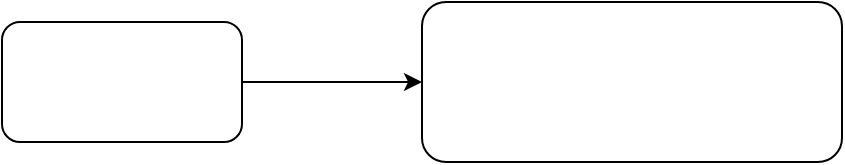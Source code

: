 <mxfile version="20.8.18" type="github" pages="4">
  <diagram id="OxgtQte6AoLRu1fJhFKF" name="Reconnaissance">
    <mxGraphModel dx="1434" dy="765" grid="1" gridSize="10" guides="1" tooltips="1" connect="1" arrows="1" fold="1" page="1" pageScale="1" pageWidth="1169" pageHeight="827" math="0" shadow="0">
      <root>
        <mxCell id="0" />
        <mxCell id="1" parent="0" />
        <mxCell id="5YeQ8Sfoh_ilJxnTGjof-3" value="" style="edgeStyle=orthogonalEdgeStyle;rounded=0;orthogonalLoop=1;jettySize=auto;html=1;fontColor=#ffffff;" edge="1" parent="1" source="5YeQ8Sfoh_ilJxnTGjof-1" target="5YeQ8Sfoh_ilJxnTGjof-2">
          <mxGeometry relative="1" as="geometry" />
        </mxCell>
        <mxCell id="5YeQ8Sfoh_ilJxnTGjof-1" value="&lt;font color=&quot;#ffffff&quot;&gt;Get ip/machines/domains&lt;/font&gt;" style="rounded=1;whiteSpace=wrap;html=1;fontColor=#2a7bde;" vertex="1" parent="1">
          <mxGeometry x="210" y="210" width="120" height="60" as="geometry" />
        </mxCell>
        <mxCell id="5YeQ8Sfoh_ilJxnTGjof-2" value="&lt;font color=&quot;#ffffff&quot;&gt;&lt;code&gt;&lt;pre&gt;cme smb 192.168.56.1/24&lt;/pre&gt;&lt;/code&gt;&lt;/font&gt;" style="whiteSpace=wrap;html=1;fontColor=#2a7bde;rounded=1;" vertex="1" parent="1">
          <mxGeometry x="420" y="200" width="210" height="80" as="geometry" />
        </mxCell>
      </root>
    </mxGraphModel>
  </diagram>
  <diagram id="9fB0GFrZQWABB-8gzhsE" name="From no creds">
    <mxGraphModel dx="3218" dy="1093" grid="1" gridSize="10" guides="1" tooltips="1" connect="1" arrows="1" fold="1" page="1" pageScale="1" pageWidth="1169" pageHeight="827" math="0" shadow="0">
      <root>
        <mxCell id="0" />
        <mxCell id="1" parent="0" />
        <mxCell id="q669wVBJVDhqwRxZ6Rot-2" value="" style="edgeStyle=none;rounded=0;orthogonalLoop=1;jettySize=auto;html=1;fontSize=14;exitX=1;exitY=0.5;exitDx=0;exitDy=0;entryX=0;entryY=0.5;entryDx=0;entryDy=0;" parent="1" source="OosuojFDGbZqmqcItjsv-1" target="q669wVBJVDhqwRxZ6Rot-1" edge="1">
          <mxGeometry relative="1" as="geometry" />
        </mxCell>
        <mxCell id="FLfiycKaQOmbqjivF0rp-5" style="edgeStyle=none;rounded=0;orthogonalLoop=1;jettySize=auto;html=1;exitX=1;exitY=0.5;exitDx=0;exitDy=0;entryX=0;entryY=0.5;entryDx=0;entryDy=0;fontSize=14;" parent="1" source="OosuojFDGbZqmqcItjsv-1" target="FLfiycKaQOmbqjivF0rp-3" edge="1">
          <mxGeometry relative="1" as="geometry" />
        </mxCell>
        <mxCell id="FLfiycKaQOmbqjivF0rp-9" style="edgeStyle=none;rounded=0;orthogonalLoop=1;jettySize=auto;html=1;exitX=1;exitY=0.5;exitDx=0;exitDy=0;entryX=0;entryY=0.5;entryDx=0;entryDy=0;fontSize=14;" parent="1" source="OosuojFDGbZqmqcItjsv-1" target="FLfiycKaQOmbqjivF0rp-6" edge="1">
          <mxGeometry relative="1" as="geometry" />
        </mxCell>
        <mxCell id="OosuojFDGbZqmqcItjsv-1" value="On est sur le réseau sans creds" style="rounded=1;whiteSpace=wrap;html=1;fontSize=14;fillColor=#60a917;strokeColor=#2D7600;fontColor=#ffffff;" parent="1" vertex="1">
          <mxGeometry x="-100" y="102.5" width="180" height="95" as="geometry" />
        </mxCell>
        <mxCell id="q669wVBJVDhqwRxZ6Rot-6" value="" style="edgeStyle=none;rounded=0;orthogonalLoop=1;jettySize=auto;html=1;fontSize=14;entryX=0;entryY=0.5;entryDx=0;entryDy=0;exitX=1;exitY=0.5;exitDx=0;exitDy=0;" parent="1" source="q669wVBJVDhqwRxZ6Rot-1" target="q669wVBJVDhqwRxZ6Rot-5" edge="1">
          <mxGeometry relative="1" as="geometry" />
        </mxCell>
        <mxCell id="3KcXfi7NhkpAm5ZNJReR-2" value="" style="edgeStyle=none;rounded=0;orthogonalLoop=1;jettySize=auto;html=1;fontSize=13;fontColor=#dc8add;" parent="1" source="q669wVBJVDhqwRxZ6Rot-1" target="3KcXfi7NhkpAm5ZNJReR-1" edge="1">
          <mxGeometry relative="1" as="geometry" />
        </mxCell>
        <mxCell id="q669wVBJVDhqwRxZ6Rot-1" value="Man in the middle" style="whiteSpace=wrap;html=1;rounded=1;fontSize=14;" parent="1" vertex="1">
          <mxGeometry x="210" y="440" width="120" height="60" as="geometry" />
        </mxCell>
        <mxCell id="FLfiycKaQOmbqjivF0rp-2" style="edgeStyle=none;rounded=0;orthogonalLoop=1;jettySize=auto;html=1;exitX=1;exitY=0.5;exitDx=0;exitDy=0;entryX=0;entryY=0.5;entryDx=0;entryDy=0;fontSize=14;" parent="1" source="q669wVBJVDhqwRxZ6Rot-3" target="y5aqqQjo2jUjklV6V6uS-5" edge="1">
          <mxGeometry relative="1" as="geometry">
            <mxPoint x="1010" y="220" as="targetPoint" />
          </mxGeometry>
        </mxCell>
        <mxCell id="q669wVBJVDhqwRxZ6Rot-3" value="&lt;div&gt;Password spray&lt;/div&gt;&lt;div&gt;&lt;br&gt;&lt;/div&gt;&lt;div&gt;&lt;font color=&quot;#dc8add&quot;&gt;bruteforce des users pour 1 mot de passe&lt;/font&gt;&lt;/div&gt;" style="whiteSpace=wrap;html=1;rounded=1;fontSize=14;" parent="1" vertex="1">
          <mxGeometry x="970" y="170" width="180" height="90" as="geometry" />
        </mxCell>
        <mxCell id="q669wVBJVDhqwRxZ6Rot-5" value="Relay" style="whiteSpace=wrap;html=1;rounded=1;fontSize=14;" parent="1" vertex="1">
          <mxGeometry x="370" y="570" width="120" height="60" as="geometry" />
        </mxCell>
        <mxCell id="y5aqqQjo2jUjklV6V6uS-7" style="edgeStyle=orthogonalEdgeStyle;rounded=0;orthogonalLoop=1;jettySize=auto;html=1;exitX=1;exitY=0.5;exitDx=0;exitDy=0;entryX=0.5;entryY=0;entryDx=0;entryDy=0;" parent="1" source="FLfiycKaQOmbqjivF0rp-3" target="y5aqqQjo2jUjklV6V6uS-5" edge="1">
          <mxGeometry relative="1" as="geometry" />
        </mxCell>
        <mxCell id="y5aqqQjo2jUjklV6V6uS-10" style="edgeStyle=orthogonalEdgeStyle;rounded=0;orthogonalLoop=1;jettySize=auto;html=1;exitX=1;exitY=0.5;exitDx=0;exitDy=0;fontColor=#ffa348;" parent="1" source="FLfiycKaQOmbqjivF0rp-3" target="1S_cvOo1YeR9LOM_VgR6-3" edge="1">
          <mxGeometry relative="1" as="geometry" />
        </mxCell>
        <mxCell id="FLfiycKaQOmbqjivF0rp-3" value="Find open smb share" style="rounded=1;whiteSpace=wrap;html=1;fontSize=14;" parent="1" vertex="1">
          <mxGeometry x="210" y="120" width="120" height="60" as="geometry" />
        </mxCell>
        <mxCell id="FLfiycKaQOmbqjivF0rp-8" value="" style="edgeStyle=none;rounded=0;orthogonalLoop=1;jettySize=auto;html=1;fontSize=14;" parent="1" source="FLfiycKaQOmbqjivF0rp-6" target="FLfiycKaQOmbqjivF0rp-7" edge="1">
          <mxGeometry relative="1" as="geometry" />
        </mxCell>
        <mxCell id="1S_cvOo1YeR9LOM_VgR6-2" style="edgeStyle=none;curved=1;rounded=0;orthogonalLoop=1;jettySize=auto;html=1;exitX=1;exitY=0.5;exitDx=0;exitDy=0;entryX=0;entryY=0.5;entryDx=0;entryDy=0;fontSize=14;fontColor=#F0F0F0;startSize=8;endSize=8;" parent="1" source="FLfiycKaQOmbqjivF0rp-6" target="1S_cvOo1YeR9LOM_VgR6-1" edge="1">
          <mxGeometry relative="1" as="geometry" />
        </mxCell>
        <mxCell id="FLfiycKaQOmbqjivF0rp-6" value="find users" style="rounded=1;whiteSpace=wrap;html=1;fontSize=14;" parent="1" vertex="1">
          <mxGeometry x="210" y="230" width="120" height="60" as="geometry" />
        </mxCell>
        <mxCell id="1S_cvOo1YeR9LOM_VgR6-4" value="" style="edgeStyle=none;curved=1;rounded=0;orthogonalLoop=1;jettySize=auto;html=1;fontSize=14;fontColor=#F0F0F0;startSize=8;endSize=8;" parent="1" source="FLfiycKaQOmbqjivF0rp-7" target="1S_cvOo1YeR9LOM_VgR6-3" edge="1">
          <mxGeometry relative="1" as="geometry" />
        </mxCell>
        <mxCell id="FLfiycKaQOmbqjivF0rp-7" value="enum4linux" style="whiteSpace=wrap;html=1;rounded=1;fontSize=14;" parent="1" vertex="1">
          <mxGeometry x="400" y="290" width="120" height="60" as="geometry" />
        </mxCell>
        <mxCell id="1S_cvOo1YeR9LOM_VgR6-5" style="edgeStyle=none;curved=1;rounded=0;orthogonalLoop=1;jettySize=auto;html=1;exitX=1;exitY=0.5;exitDx=0;exitDy=0;fontSize=14;fontColor=#F0F0F0;startSize=8;endSize=8;" parent="1" source="1S_cvOo1YeR9LOM_VgR6-1" target="1S_cvOo1YeR9LOM_VgR6-3" edge="1">
          <mxGeometry relative="1" as="geometry" />
        </mxCell>
        <mxCell id="1S_cvOo1YeR9LOM_VgR6-1" value="&lt;font style=&quot;font-size: 14px;&quot;&gt;Enum LDAP&lt;/font&gt;" style="rounded=1;whiteSpace=wrap;html=1;labelBackgroundColor=none;fontSize=14;fontColor=#F0F0F0;" parent="1" vertex="1">
          <mxGeometry x="400" y="200" width="120" height="60" as="geometry" />
        </mxCell>
        <mxCell id="1S_cvOo1YeR9LOM_VgR6-6" style="edgeStyle=none;curved=1;rounded=0;orthogonalLoop=1;jettySize=auto;html=1;exitX=1;exitY=0.5;exitDx=0;exitDy=0;entryX=0;entryY=0.5;entryDx=0;entryDy=0;fontSize=14;fontColor=#000000;startSize=8;endSize=8;" parent="1" source="1S_cvOo1YeR9LOM_VgR6-3" target="q669wVBJVDhqwRxZ6Rot-3" edge="1">
          <mxGeometry relative="1" as="geometry" />
        </mxCell>
        <mxCell id="y5aqqQjo2jUjklV6V6uS-11" value="&lt;font style=&quot;font-size: 13px;&quot;&gt;Get mdp&lt;/font&gt;" style="edgeLabel;html=1;align=center;verticalAlign=middle;resizable=0;points=[];fontColor=#ffa348;" parent="1S_cvOo1YeR9LOM_VgR6-6" vertex="1" connectable="0">
          <mxGeometry x="-0.253" y="1" relative="1" as="geometry">
            <mxPoint as="offset" />
          </mxGeometry>
        </mxCell>
        <mxCell id="1S_cvOo1YeR9LOM_VgR6-9" value="&lt;font style=&quot;font-size: 13px;&quot; color=&quot;#ffa348&quot;&gt;Get Hash&lt;/font&gt;" style="rounded=0;orthogonalLoop=1;jettySize=auto;html=1;entryX=0;entryY=0.5;entryDx=0;entryDy=0;fontSize=14;fontColor=#000000;startSize=8;endSize=8;startArrow=none;exitX=1;exitY=0.5;exitDx=0;exitDy=0;" parent="1" source="y5aqqQjo2jUjklV6V6uS-16" target="y5aqqQjo2jUjklV6V6uS-1" edge="1">
          <mxGeometry relative="1" as="geometry">
            <mxPoint x="701" y="570" as="sourcePoint" />
            <mxPoint x="966" y="350" as="targetPoint" />
          </mxGeometry>
        </mxCell>
        <mxCell id="y5aqqQjo2jUjklV6V6uS-19" style="edgeStyle=none;rounded=0;orthogonalLoop=1;jettySize=auto;html=1;exitX=1;exitY=0.5;exitDx=0;exitDy=0;entryX=0;entryY=0.5;entryDx=0;entryDy=0;fontSize=13;fontColor=#ffffff;" parent="1" source="1S_cvOo1YeR9LOM_VgR6-3" target="y5aqqQjo2jUjklV6V6uS-16" edge="1">
          <mxGeometry relative="1" as="geometry" />
        </mxCell>
        <mxCell id="1S_cvOo1YeR9LOM_VgR6-3" value="Valid user(s) found" style="whiteSpace=wrap;html=1;rounded=1;fontSize=14;fillColor=#fa6800;strokeColor=#C73500;fontColor=#000000;" parent="1" vertex="1">
          <mxGeometry x="670" y="240" width="140" height="70" as="geometry" />
        </mxCell>
        <mxCell id="y5aqqQjo2jUjklV6V6uS-3" style="edgeStyle=none;curved=1;rounded=0;orthogonalLoop=1;jettySize=auto;html=1;exitX=1;exitY=0.5;exitDx=0;exitDy=0;entryX=0;entryY=0.5;entryDx=0;entryDy=0;fontSize=14;startSize=8;endSize=8;" parent="1" source="y5aqqQjo2jUjklV6V6uS-1" target="y5aqqQjo2jUjklV6V6uS-13" edge="1">
          <mxGeometry relative="1" as="geometry">
            <mxPoint x="1341" y="490" as="targetPoint" />
          </mxGeometry>
        </mxCell>
        <mxCell id="y5aqqQjo2jUjklV6V6uS-1" value="&lt;div&gt;Rubeus.py&lt;/div&gt;" style="rounded=1;whiteSpace=wrap;html=1;fontSize=14;" parent="1" vertex="1">
          <mxGeometry x="1271" y="330" width="120" height="60" as="geometry" />
        </mxCell>
        <mxCell id="y5aqqQjo2jUjklV6V6uS-4" style="edgeStyle=none;curved=1;rounded=0;orthogonalLoop=1;jettySize=auto;html=1;exitX=0.5;exitY=1;exitDx=0;exitDy=0;fontSize=14;startSize=8;endSize=8;" parent="1" edge="1">
          <mxGeometry relative="1" as="geometry">
            <mxPoint x="1426" y="540" as="sourcePoint" />
            <mxPoint x="1426" y="540" as="targetPoint" />
          </mxGeometry>
        </mxCell>
        <mxCell id="y5aqqQjo2jUjklV6V6uS-5" value="&lt;div&gt;Valid user found with creds found&lt;/div&gt;" style="rounded=1;whiteSpace=wrap;html=1;fontSize=14;fillColor=#e51400;strokeColor=#B20000;fontColor=#ffffff;" parent="1" vertex="1">
          <mxGeometry x="1660" y="175" width="150" height="80" as="geometry" />
        </mxCell>
        <mxCell id="_KkYkDTvTRN3HUsftzkZ-1" style="edgeStyle=orthogonalEdgeStyle;rounded=0;orthogonalLoop=1;jettySize=auto;html=1;exitX=1;exitY=0.5;exitDx=0;exitDy=0;entryX=0.5;entryY=1;entryDx=0;entryDy=0;fontSize=13;fontColor=#0000aa;" parent="1" source="y5aqqQjo2jUjklV6V6uS-13" target="y5aqqQjo2jUjklV6V6uS-5" edge="1">
          <mxGeometry relative="1" as="geometry" />
        </mxCell>
        <mxCell id="y5aqqQjo2jUjklV6V6uS-13" value="Crack avec hashcat" style="whiteSpace=wrap;html=1;fontSize=14;rounded=1;" parent="1" vertex="1">
          <mxGeometry x="1441" y="330" width="120" height="60" as="geometry" />
        </mxCell>
        <mxCell id="y5aqqQjo2jUjklV6V6uS-16" value="&lt;div&gt;&lt;font color=&quot;#ffffff&quot;&gt;Find users AsRepRoastable&lt;/font&gt;&lt;/div&gt;&lt;div&gt;&lt;font color=&quot;#ffffff&quot;&gt;&lt;a href=&quot;https://github.com/SecureAuthCorp/impacket/blob/master/examples/GetNPUsers.py&quot;&gt;GetNPUsers.py&lt;/a&gt;&lt;br&gt;&lt;/font&gt;&lt;/div&gt;&lt;div&gt;&lt;font color=&quot;#ffffff&quot;&gt;&lt;br&gt;&lt;/font&gt;&lt;/div&gt;&lt;div&gt;&lt;font color=&quot;#dc8add&quot;&gt;Users qui ne nécéssite pas de préauthentification pour demander un TGT&lt;/font&gt;&lt;/div&gt;" style="rounded=1;whiteSpace=wrap;html=1;fontSize=13;fontColor=#ffa348;" parent="1" vertex="1">
          <mxGeometry x="931" y="290" width="220" height="140" as="geometry" />
        </mxCell>
        <mxCell id="3KcXfi7NhkpAm5ZNJReR-4" value="" style="edgeStyle=none;rounded=0;orthogonalLoop=1;jettySize=auto;html=1;fontSize=13;fontColor=#dc8add;" parent="1" source="3KcXfi7NhkpAm5ZNJReR-1" target="3KcXfi7NhkpAm5ZNJReR-3" edge="1">
          <mxGeometry relative="1" as="geometry" />
        </mxCell>
        <mxCell id="3KcXfi7NhkpAm5ZNJReR-1" value="&lt;div&gt;Poisonning&lt;/div&gt;&lt;div&gt;&lt;font color=&quot;#0000aa&quot;&gt;Responder.py&lt;/font&gt;&lt;br&gt;&lt;/div&gt;" style="whiteSpace=wrap;html=1;fontSize=14;rounded=1;" parent="1" vertex="1">
          <mxGeometry x="370" y="450" width="120" height="60" as="geometry" />
        </mxCell>
        <mxCell id="3KcXfi7NhkpAm5ZNJReR-3" value="Hash found" style="whiteSpace=wrap;html=1;fontSize=14;rounded=1;" parent="1" vertex="1">
          <mxGeometry x="525" y="450" width="120" height="60" as="geometry" />
        </mxCell>
        <mxCell id="3KcXfi7NhkpAm5ZNJReR-9" style="rounded=0;orthogonalLoop=1;jettySize=auto;html=1;exitX=0.5;exitY=0;exitDx=0;exitDy=0;entryX=0.371;entryY=1.059;entryDx=0;entryDy=0;entryPerimeter=0;fontSize=13;fontColor=#dc8add;" parent="1" source="3KcXfi7NhkpAm5ZNJReR-7" target="1S_cvOo1YeR9LOM_VgR6-3" edge="1">
          <mxGeometry relative="1" as="geometry" />
        </mxCell>
        <mxCell id="3KcXfi7NhkpAm5ZNJReR-7" value="Crack avec hashcat" style="whiteSpace=wrap;html=1;fontSize=14;rounded=1;" parent="1" vertex="1">
          <mxGeometry x="660" y="450" width="120" height="60" as="geometry" />
        </mxCell>
        <mxCell id="br6T0zjGsd1OOn6515T5-1" style="edgeStyle=none;rounded=0;orthogonalLoop=1;jettySize=auto;html=1;exitX=1;exitY=0.5;exitDx=0;exitDy=0;entryX=0;entryY=0.5;entryDx=0;entryDy=0;fontSize=13;" parent="1" source="br6T0zjGsd1OOn6515T5-3" target="br6T0zjGsd1OOn6515T5-5" edge="1">
          <mxGeometry relative="1" as="geometry" />
        </mxCell>
        <mxCell id="br6T0zjGsd1OOn6515T5-2" value="" style="edgeStyle=none;rounded=0;orthogonalLoop=1;jettySize=auto;html=1;exitX=1;exitY=0.5;exitDx=0;exitDy=0;fontSize=13;" parent="1" source="br6T0zjGsd1OOn6515T5-3" target="br6T0zjGsd1OOn6515T5-16" edge="1">
          <mxGeometry relative="1" as="geometry" />
        </mxCell>
        <mxCell id="br6T0zjGsd1OOn6515T5-3" value="Attaque" style="whiteSpace=wrap;html=1;rounded=1;fontSize=13;" parent="1" vertex="1">
          <mxGeometry x="10" y="930" width="120" height="60" as="geometry" />
        </mxCell>
        <mxCell id="br6T0zjGsd1OOn6515T5-4" value="" style="edgeStyle=none;rounded=0;orthogonalLoop=1;jettySize=auto;html=1;fontSize=13;" parent="1" source="br6T0zjGsd1OOn6515T5-5" target="br6T0zjGsd1OOn6515T5-7" edge="1">
          <mxGeometry relative="1" as="geometry" />
        </mxCell>
        <mxCell id="br6T0zjGsd1OOn6515T5-5" value="Relais SMB" style="rounded=1;whiteSpace=wrap;html=1;fontSize=13;" parent="1" vertex="1">
          <mxGeometry x="250" y="790" width="120" height="60" as="geometry" />
        </mxCell>
        <mxCell id="br6T0zjGsd1OOn6515T5-6" style="edgeStyle=none;rounded=0;orthogonalLoop=1;jettySize=auto;html=1;exitX=1;exitY=0.5;exitDx=0;exitDy=0;fontSize=13;" parent="1" source="br6T0zjGsd1OOn6515T5-7" target="br6T0zjGsd1OOn6515T5-9" edge="1">
          <mxGeometry relative="1" as="geometry" />
        </mxCell>
        <mxCell id="br6T0zjGsd1OOn6515T5-7" value="inscription au service d&#39;inscription web ADCS" style="whiteSpace=wrap;html=1;rounded=1;fontSize=13;" parent="1" vertex="1">
          <mxGeometry x="416" y="790" width="120" height="60" as="geometry" />
        </mxCell>
        <mxCell id="br6T0zjGsd1OOn6515T5-8" value="" style="edgeStyle=none;rounded=0;orthogonalLoop=1;jettySize=auto;html=1;fontSize=13;" parent="1" source="br6T0zjGsd1OOn6515T5-9" target="br6T0zjGsd1OOn6515T5-11" edge="1">
          <mxGeometry relative="1" as="geometry" />
        </mxCell>
        <mxCell id="br6T0zjGsd1OOn6515T5-9" value="Récupération d&#39;un certificat" style="whiteSpace=wrap;html=1;rounded=1;fontSize=13;" parent="1" vertex="1">
          <mxGeometry x="580" y="790" width="120" height="60" as="geometry" />
        </mxCell>
        <mxCell id="br6T0zjGsd1OOn6515T5-10" value="" style="edgeStyle=none;rounded=0;orthogonalLoop=1;jettySize=auto;html=1;fontSize=13;" parent="1" source="br6T0zjGsd1OOn6515T5-11" target="br6T0zjGsd1OOn6515T5-12" edge="1">
          <mxGeometry relative="1" as="geometry" />
        </mxCell>
        <mxCell id="br6T0zjGsd1OOn6515T5-11" value="&lt;div style=&quot;font-size: 13px;&quot;&gt;on récupère un ticket kerberos TGT&lt;/div&gt;&lt;div style=&quot;font-size: 13px;&quot;&gt;&lt;br style=&quot;font-size: 13px;&quot;&gt;&lt;/div&gt;&lt;div style=&quot;font-size: 13px;&quot;&gt;gettgtpkinit.py&lt;/div&gt;" style="whiteSpace=wrap;html=1;rounded=1;fontSize=13;" parent="1" vertex="1">
          <mxGeometry x="750" y="790" width="120" height="60" as="geometry" />
        </mxCell>
        <mxCell id="br6T0zjGsd1OOn6515T5-12" value="&lt;div style=&quot;font-size: 13px;&quot;&gt;Récupération du NT hash&lt;/div&gt;&lt;div style=&quot;font-size: 13px;&quot;&gt;&lt;br style=&quot;font-size: 13px;&quot;&gt;&lt;/div&gt;&lt;div style=&quot;font-size: 13px;&quot;&gt;getnthash.py&lt;br style=&quot;font-size: 13px;&quot;&gt;&lt;/div&gt;" style="whiteSpace=wrap;html=1;rounded=1;fontSize=13;" parent="1" vertex="1">
          <mxGeometry x="950" y="790" width="120" height="60" as="geometry" />
        </mxCell>
        <mxCell id="br6T0zjGsd1OOn6515T5-13" value="" style="edgeStyle=orthogonalEdgeStyle;rounded=0;orthogonalLoop=1;jettySize=auto;html=1;entryX=0;entryY=0.5;entryDx=0;entryDy=0;strokeColor=#FF3333;fontSize=13;" parent="1" source="br6T0zjGsd1OOn6515T5-14" target="br6T0zjGsd1OOn6515T5-5" edge="1">
          <mxGeometry relative="1" as="geometry">
            <mxPoint x="590" y="900" as="targetPoint" />
            <Array as="points">
              <mxPoint x="476" y="880" />
              <mxPoint x="150" y="880" />
              <mxPoint x="150" y="820" />
            </Array>
          </mxGeometry>
        </mxCell>
        <mxCell id="br6T0zjGsd1OOn6515T5-14" value="coercer.py" style="whiteSpace=wrap;html=1;rounded=1;fontSize=13;" parent="1" vertex="1">
          <mxGeometry x="416" y="890" width="120" height="60" as="geometry" />
        </mxCell>
        <mxCell id="br6T0zjGsd1OOn6515T5-15" style="edgeStyle=orthogonalEdgeStyle;rounded=0;orthogonalLoop=1;jettySize=auto;html=1;exitX=1;exitY=0.5;exitDx=0;exitDy=0;entryX=0;entryY=0.5;entryDx=0;entryDy=0;strokeColor=#000000;fontSize=13;" parent="1" source="br6T0zjGsd1OOn6515T5-16" target="br6T0zjGsd1OOn6515T5-14" edge="1">
          <mxGeometry relative="1" as="geometry" />
        </mxCell>
        <mxCell id="br6T0zjGsd1OOn6515T5-16" value="on force un DC à se connecter à nous" style="whiteSpace=wrap;html=1;rounded=1;fontSize=13;" parent="1" vertex="1">
          <mxGeometry x="230" y="890" width="120" height="60" as="geometry" />
        </mxCell>
      </root>
    </mxGraphModel>
  </diagram>
  <diagram name="from creds" id="U4GICPjlUHhETOjYcaq2">
    <mxGraphModel dx="4014" dy="1700" grid="1" gridSize="10" guides="1" tooltips="1" connect="1" arrows="1" fold="1" page="1" pageScale="1" pageWidth="827" pageHeight="1169" math="0" shadow="0">
      <root>
        <mxCell id="0" />
        <mxCell id="1" parent="0" />
        <mxCell id="_CGyanOoc56hwBKu-glQ-20" value="" style="rounded=1;whiteSpace=wrap;html=1;fontSize=13;fillColor=#d80073;strokeColor=#A50040;fontColor=#ffffff;" parent="1" vertex="1">
          <mxGeometry x="-160" y="950" width="560" height="200" as="geometry" />
        </mxCell>
        <mxCell id="_CGyanOoc56hwBKu-glQ-5" style="edgeStyle=orthogonalEdgeStyle;rounded=0;orthogonalLoop=1;jettySize=auto;html=1;exitX=0.5;exitY=0;exitDx=0;exitDy=0;entryX=0.5;entryY=0;entryDx=0;entryDy=0;fontSize=13;fontColor=#ffffff;" parent="1" source="5y5mrsRL2AuuEaPEtIoS-5" target="3LOWyAd33K374xAvLqeN-3" edge="1">
          <mxGeometry relative="1" as="geometry">
            <Array as="points">
              <mxPoint x="-340" y="450" />
              <mxPoint x="575" y="450" />
            </Array>
          </mxGeometry>
        </mxCell>
        <mxCell id="5y5mrsRL2AuuEaPEtIoS-5" value="&lt;div style=&quot;font-size: 13px;&quot;&gt;Enumération des shares authentifié&lt;/div&gt;&lt;div style=&quot;font-size: 13px;&quot;&gt;&lt;br&gt;&lt;/div&gt;&lt;div style=&quot;font-size: 13px;&quot;&gt;&lt;font style=&quot;font-size: 13px;&quot; color=&quot;#2a7bde&quot;&gt;smbmap&lt;/font&gt;&lt;/div&gt;&lt;div style=&quot;font-size: 13px;&quot;&gt;&lt;font style=&quot;font-size: 13px;&quot; color=&quot;#2a7bde&quot;&gt;cme smb&lt;/font&gt;&lt;br style=&quot;font-size: 13px;&quot;&gt;&lt;/div&gt;" style="whiteSpace=wrap;html=1;rounded=1;fontSize=13;" parent="1" vertex="1">
          <mxGeometry x="-420" y="562.5" width="160" height="105" as="geometry" />
        </mxCell>
        <mxCell id="5y5mrsRL2AuuEaPEtIoS-20" value="" style="edgeStyle=none;rounded=0;orthogonalLoop=1;jettySize=auto;html=1;fontSize=13;entryX=0;entryY=0.5;entryDx=0;entryDy=0;" parent="1" source="5y5mrsRL2AuuEaPEtIoS-7" target="5y5mrsRL2AuuEaPEtIoS-27" edge="1">
          <mxGeometry relative="1" as="geometry">
            <mxPoint x="-190" y="770" as="targetPoint" />
          </mxGeometry>
        </mxCell>
        <mxCell id="3LOWyAd33K374xAvLqeN-1" style="rounded=0;orthogonalLoop=1;jettySize=auto;html=1;exitX=1;exitY=0.5;exitDx=0;exitDy=0;entryX=0;entryY=0.5;entryDx=0;entryDy=0;fontSize=13;fontColor=#ffbe6f;" parent="1" source="5y5mrsRL2AuuEaPEtIoS-7" target="5y5mrsRL2AuuEaPEtIoS-63" edge="1">
          <mxGeometry relative="1" as="geometry" />
        </mxCell>
        <mxCell id="_CGyanOoc56hwBKu-glQ-11" style="edgeStyle=none;rounded=0;orthogonalLoop=1;jettySize=auto;html=1;exitX=1;exitY=0.5;exitDx=0;exitDy=0;entryX=0;entryY=0.5;entryDx=0;entryDy=0;fontSize=13;fontColor=#ffffff;" parent="1" source="5y5mrsRL2AuuEaPEtIoS-7" target="_CGyanOoc56hwBKu-glQ-8" edge="1">
          <mxGeometry relative="1" as="geometry" />
        </mxCell>
        <mxCell id="_CGyanOoc56hwBKu-glQ-18" style="rounded=0;orthogonalLoop=1;jettySize=auto;html=1;exitX=1;exitY=0.5;exitDx=0;exitDy=0;entryX=0;entryY=0.5;entryDx=0;entryDy=0;fontSize=13;fontColor=#ffffff;" parent="1" source="5y5mrsRL2AuuEaPEtIoS-7" target="_CGyanOoc56hwBKu-glQ-16" edge="1">
          <mxGeometry relative="1" as="geometry" />
        </mxCell>
        <mxCell id="_CGyanOoc56hwBKu-glQ-19" style="edgeStyle=none;rounded=0;orthogonalLoop=1;jettySize=auto;html=1;exitX=1;exitY=0.5;exitDx=0;exitDy=0;entryX=0;entryY=0.5;entryDx=0;entryDy=0;fontSize=13;fontColor=#ffffff;" parent="1" source="5y5mrsRL2AuuEaPEtIoS-7" target="_CGyanOoc56hwBKu-glQ-17" edge="1">
          <mxGeometry relative="1" as="geometry" />
        </mxCell>
        <mxCell id="5y5mrsRL2AuuEaPEtIoS-7" value="Enumération AD&lt;br style=&quot;font-size: 13px;&quot;&gt;Bloodhound" style="whiteSpace=wrap;html=1;rounded=1;fontSize=13;" parent="1" vertex="1">
          <mxGeometry x="-413" y="730" width="120" height="60" as="geometry" />
        </mxCell>
        <mxCell id="5y5mrsRL2AuuEaPEtIoS-61" value="" style="edgeStyle=orthogonalEdgeStyle;rounded=0;orthogonalLoop=1;jettySize=auto;html=1;strokeColor=#000000;fontSize=13;" parent="1" edge="1">
          <mxGeometry relative="1" as="geometry">
            <mxPoint x="-60" y="1260" as="sourcePoint" />
            <mxPoint x="10" y="1260" as="targetPoint" />
          </mxGeometry>
        </mxCell>
        <mxCell id="Iw_T4d_-wb4pz08Lo9XD-2" style="edgeStyle=none;rounded=0;orthogonalLoop=1;jettySize=auto;html=1;exitX=1;exitY=0.5;exitDx=0;exitDy=0;entryX=0;entryY=0.5;entryDx=0;entryDy=0;fontSize=13;fontColor=#dc8add;" parent="1" source="5y5mrsRL2AuuEaPEtIoS-27" target="Iw_T4d_-wb4pz08Lo9XD-1" edge="1">
          <mxGeometry relative="1" as="geometry" />
        </mxCell>
        <mxCell id="5y5mrsRL2AuuEaPEtIoS-27" value="&lt;div&gt;Kerberoasting&lt;/div&gt;&lt;div&gt;&lt;font color=&quot;#2a7bde&quot;&gt;rubeus.py&lt;/font&gt;&lt;/div&gt;&lt;div&gt;&lt;font color=&quot;#2a7bde&quot;&gt;&lt;br&gt;&lt;/font&gt;&lt;/div&gt;&lt;div&gt;&lt;font color=&quot;#2a7bde&quot;&gt;&lt;font color=&quot;#dc8add&quot;&gt;Get hash of services accounts&lt;/font&gt;&lt;br&gt;&lt;/font&gt;&lt;/div&gt;" style="whiteSpace=wrap;html=1;rounded=1;fontSize=13;" parent="1" vertex="1">
          <mxGeometry x="-150" y="700" width="170" height="110" as="geometry" />
        </mxCell>
        <mxCell id="3LOWyAd33K374xAvLqeN-2" style="edgeStyle=orthogonalEdgeStyle;rounded=0;orthogonalLoop=1;jettySize=auto;html=1;exitX=1;exitY=0.5;exitDx=0;exitDy=0;entryX=0.5;entryY=1;entryDx=0;entryDy=0;fontSize=13;fontColor=#ffbe6f;" parent="1" source="5y5mrsRL2AuuEaPEtIoS-63" target="orcKsDgMiDMdKtN4nEvD-2" edge="1">
          <mxGeometry relative="1" as="geometry" />
        </mxCell>
        <mxCell id="5y5mrsRL2AuuEaPEtIoS-63" value="&lt;div&gt;shadow admin&lt;/div&gt;&lt;div&gt;&lt;font color=&quot;#dc8add&quot;&gt;users have too much permissions&lt;/font&gt;&lt;/div&gt;&lt;div&gt;&lt;font color=&quot;#dc8add&quot;&gt;Force ChangePassword&lt;/font&gt;&lt;/div&gt;&lt;div&gt;&lt;font color=&quot;#dc8add&quot;&gt;addMembers&lt;/font&gt;&lt;/div&gt;&lt;div&gt;&lt;font color=&quot;#dc8add&quot;&gt;genericWrite ...&lt;/font&gt;&lt;br&gt;&lt;/div&gt;" style="rounded=1;whiteSpace=wrap;html=1;fontSize=13;" parent="1" vertex="1">
          <mxGeometry x="-160" y="850" width="210" height="100" as="geometry" />
        </mxCell>
        <mxCell id="o2TW2BTDyTJAUZRltqvO-1" style="edgeStyle=orthogonalEdgeStyle;rounded=0;orthogonalLoop=1;jettySize=auto;html=1;exitX=1;exitY=0.5;exitDx=0;exitDy=0;entryX=0;entryY=0.5;entryDx=0;entryDy=0;fontSize=13;fontColor=#0000aa;" parent="1" source="orcKsDgMiDMdKtN4nEvD-1" target="5y5mrsRL2AuuEaPEtIoS-5" edge="1">
          <mxGeometry relative="1" as="geometry" />
        </mxCell>
        <mxCell id="o2TW2BTDyTJAUZRltqvO-4" style="edgeStyle=none;rounded=0;orthogonalLoop=1;jettySize=auto;html=1;exitX=1;exitY=0.5;exitDx=0;exitDy=0;entryX=0;entryY=0.5;entryDx=0;entryDy=0;fontSize=13;fontColor=#2a7bde;" parent="1" source="orcKsDgMiDMdKtN4nEvD-1" target="5y5mrsRL2AuuEaPEtIoS-7" edge="1">
          <mxGeometry relative="1" as="geometry" />
        </mxCell>
        <mxCell id="Raiisw0ENelHZsQr2zNw-2" style="rounded=0;orthogonalLoop=1;jettySize=auto;html=1;exitX=1;exitY=0.5;exitDx=0;exitDy=0;entryX=0;entryY=0.5;entryDx=0;entryDy=0;" edge="1" parent="1" source="orcKsDgMiDMdKtN4nEvD-1" target="Raiisw0ENelHZsQr2zNw-1">
          <mxGeometry relative="1" as="geometry" />
        </mxCell>
        <mxCell id="Raiisw0ENelHZsQr2zNw-3" style="edgeStyle=none;rounded=0;orthogonalLoop=1;jettySize=auto;html=1;exitX=1;exitY=0.5;exitDx=0;exitDy=0;entryX=0;entryY=0.75;entryDx=0;entryDy=0;" edge="1" parent="1" source="orcKsDgMiDMdKtN4nEvD-1" target="Q22axLkAHlMyWJWrrfxN-1">
          <mxGeometry relative="1" as="geometry" />
        </mxCell>
        <mxCell id="orcKsDgMiDMdKtN4nEvD-1" value="&lt;div style=&quot;font-size: 13px;&quot;&gt;Valid account on the domain&lt;/div&gt;" style="rounded=1;whiteSpace=wrap;html=1;fontSize=13;fillColor=#60a917;strokeColor=#2D7600;fontColor=#ffffff;" parent="1" vertex="1">
          <mxGeometry x="-680" y="575" width="150" height="80" as="geometry" />
        </mxCell>
        <mxCell id="orcKsDgMiDMdKtN4nEvD-2" value="Domain Admin right" style="rounded=1;whiteSpace=wrap;html=1;fontSize=13;fillColor=#e51400;strokeColor=#B20000;fontColor=#ffffff;" parent="1" vertex="1">
          <mxGeometry x="910" y="562.5" width="150" height="80" as="geometry" />
        </mxCell>
        <mxCell id="0wkhETG9pB4gattKTZce-2" style="edgeStyle=none;rounded=0;orthogonalLoop=1;jettySize=auto;html=1;exitX=1;exitY=0.5;exitDx=0;exitDy=0;entryX=0;entryY=0.5;entryDx=0;entryDy=0;fontSize=13;fontColor=#ffbe6f;" parent="1" source="Iw_T4d_-wb4pz08Lo9XD-1" target="0wkhETG9pB4gattKTZce-1" edge="1">
          <mxGeometry relative="1" as="geometry" />
        </mxCell>
        <mxCell id="Iw_T4d_-wb4pz08Lo9XD-1" value="Hash found" style="whiteSpace=wrap;html=1;fontSize=14;rounded=1;" parent="1" vertex="1">
          <mxGeometry x="106" y="725" width="120" height="60" as="geometry" />
        </mxCell>
        <mxCell id="_CGyanOoc56hwBKu-glQ-1" style="rounded=0;orthogonalLoop=1;jettySize=auto;html=1;exitX=0;exitY=0.5;exitDx=0;exitDy=0;entryX=0.5;entryY=0;entryDx=0;entryDy=0;fontSize=13;fontColor=#ffbe6f;" parent="1" source="Iw_T4d_-wb4pz08Lo9XD-3" target="5y5mrsRL2AuuEaPEtIoS-7" edge="1">
          <mxGeometry relative="1" as="geometry">
            <Array as="points">
              <mxPoint x="-50" y="640" />
            </Array>
          </mxGeometry>
        </mxCell>
        <mxCell id="Iw_T4d_-wb4pz08Lo9XD-3" value="Got Another acount creds" style="rounded=1;whiteSpace=wrap;html=1;fontSize=13;fillColor=#e3c800;strokeColor=#B09500;fontColor=#000000;" parent="1" vertex="1">
          <mxGeometry x="270" y="562.5" width="150" height="80" as="geometry" />
        </mxCell>
        <mxCell id="0wkhETG9pB4gattKTZce-3" style="edgeStyle=none;rounded=0;orthogonalLoop=1;jettySize=auto;html=1;exitX=0.5;exitY=0;exitDx=0;exitDy=0;fontSize=13;fontColor=#ffbe6f;" parent="1" source="0wkhETG9pB4gattKTZce-1" edge="1">
          <mxGeometry relative="1" as="geometry">
            <mxPoint x="339.308" y="650.0" as="targetPoint" />
          </mxGeometry>
        </mxCell>
        <mxCell id="0wkhETG9pB4gattKTZce-1" value="Crack avec hashcat" style="whiteSpace=wrap;html=1;fontSize=14;rounded=1;" parent="1" vertex="1">
          <mxGeometry x="280" y="725" width="120" height="60" as="geometry" />
        </mxCell>
        <mxCell id="3LOWyAd33K374xAvLqeN-3" value="Local Admin right" style="rounded=1;whiteSpace=wrap;html=1;fontSize=13;fillColor=#fa6800;strokeColor=#C73500;fontColor=#000000;" parent="1" vertex="1">
          <mxGeometry x="500" y="562.5" width="150" height="80" as="geometry" />
        </mxCell>
        <mxCell id="_CGyanOoc56hwBKu-glQ-15" style="edgeStyle=orthogonalEdgeStyle;rounded=0;orthogonalLoop=1;jettySize=auto;html=1;exitX=1;exitY=0.5;exitDx=0;exitDy=0;entryX=0.25;entryY=1;entryDx=0;entryDy=0;fontSize=13;fontColor=#ffffff;" parent="1" source="_CGyanOoc56hwBKu-glQ-7" target="3LOWyAd33K374xAvLqeN-3" edge="1">
          <mxGeometry relative="1" as="geometry" />
        </mxCell>
        <mxCell id="_CGyanOoc56hwBKu-glQ-7" value="search password files" style="rounded=1;whiteSpace=wrap;html=1;fontSize=13;fontColor=#ffffff;" parent="1" vertex="1">
          <mxGeometry x="90" y="980" width="120" height="60" as="geometry" />
        </mxCell>
        <mxCell id="_CGyanOoc56hwBKu-glQ-12" style="edgeStyle=none;rounded=0;orthogonalLoop=1;jettySize=auto;html=1;exitX=1;exitY=0.5;exitDx=0;exitDy=0;entryX=0;entryY=0.5;entryDx=0;entryDy=0;fontSize=13;fontColor=#ffffff;" parent="1" source="_CGyanOoc56hwBKu-glQ-8" target="_CGyanOoc56hwBKu-glQ-7" edge="1">
          <mxGeometry relative="1" as="geometry" />
        </mxCell>
        <mxCell id="_CGyanOoc56hwBKu-glQ-13" style="edgeStyle=none;rounded=0;orthogonalLoop=1;jettySize=auto;html=1;exitX=1;exitY=0.5;exitDx=0;exitDy=0;entryX=0;entryY=0.5;entryDx=0;entryDy=0;fontSize=13;fontColor=#ffffff;" parent="1" source="_CGyanOoc56hwBKu-glQ-8" target="_CGyanOoc56hwBKu-glQ-10" edge="1">
          <mxGeometry relative="1" as="geometry" />
        </mxCell>
        <mxCell id="_CGyanOoc56hwBKu-glQ-8" value="Find user machine" style="rounded=1;whiteSpace=wrap;html=1;fontSize=13;fontColor=#ffffff;" parent="1" vertex="1">
          <mxGeometry x="-140" y="990" width="120" height="60" as="geometry" />
        </mxCell>
        <mxCell id="_CGyanOoc56hwBKu-glQ-14" style="edgeStyle=orthogonalEdgeStyle;rounded=0;orthogonalLoop=1;jettySize=auto;html=1;exitX=1;exitY=0.5;exitDx=0;exitDy=0;entryX=0.5;entryY=1;entryDx=0;entryDy=0;fontSize=13;fontColor=#ffffff;" parent="1" source="_CGyanOoc56hwBKu-glQ-10" target="3LOWyAd33K374xAvLqeN-3" edge="1">
          <mxGeometry relative="1" as="geometry" />
        </mxCell>
        <mxCell id="_CGyanOoc56hwBKu-glQ-10" value="winpease" style="rounded=1;whiteSpace=wrap;html=1;fontSize=13;fontColor=#ffffff;" parent="1" vertex="1">
          <mxGeometry x="90" y="1070" width="120" height="60" as="geometry" />
        </mxCell>
        <mxCell id="_CGyanOoc56hwBKu-glQ-16" value="Has session" style="rounded=1;whiteSpace=wrap;html=1;fontSize=13;fontColor=#ffffff;" parent="1" vertex="1">
          <mxGeometry x="-125" y="1180" width="120" height="60" as="geometry" />
        </mxCell>
        <mxCell id="_CGyanOoc56hwBKu-glQ-17" value="Admin to" style="rounded=1;whiteSpace=wrap;html=1;fontSize=13;fontColor=#ffffff;" parent="1" vertex="1">
          <mxGeometry x="-125" y="1280" width="120" height="60" as="geometry" />
        </mxCell>
        <mxCell id="Raiisw0ENelHZsQr2zNw-4" style="edgeStyle=none;rounded=0;orthogonalLoop=1;jettySize=auto;html=1;exitX=1;exitY=0.5;exitDx=0;exitDy=0;entryX=0;entryY=0.5;entryDx=0;entryDy=0;fontColor=#2a7bde;" edge="1" parent="1" source="Q22axLkAHlMyWJWrrfxN-1" target="Q22axLkAHlMyWJWrrfxN-4">
          <mxGeometry relative="1" as="geometry" />
        </mxCell>
        <mxCell id="Q22axLkAHlMyWJWrrfxN-1" value="&lt;font color=&quot;#ffffff&quot;&gt;Group PolicyPreferences SYSVOL&lt;/font&gt;" style="rounded=1;whiteSpace=wrap;html=1;fontSize=13;fontColor=#dc8add;" parent="1" vertex="1">
          <mxGeometry x="-350" y="1400" width="120" height="60" as="geometry" />
        </mxCell>
        <mxCell id="Raiisw0ENelHZsQr2zNw-5" style="edgeStyle=orthogonalEdgeStyle;rounded=0;orthogonalLoop=1;jettySize=auto;html=1;exitX=1;exitY=0.5;exitDx=0;exitDy=0;entryX=0.75;entryY=1;entryDx=0;entryDy=0;fontColor=#2a7bde;" edge="1" parent="1" source="Q22axLkAHlMyWJWrrfxN-4" target="3LOWyAd33K374xAvLqeN-3">
          <mxGeometry relative="1" as="geometry" />
        </mxCell>
        <mxCell id="Q22axLkAHlMyWJWrrfxN-4" value="&lt;div&gt;Find passwords in SYSVOL share&lt;/div&gt;&lt;div&gt;&lt;br&gt;&lt;/div&gt;&lt;div&gt;&lt;font color=&quot;#2a7bde&quot;&gt;Get-GPPPassword.py&lt;/font&gt;&lt;/div&gt;" style="rounded=1;whiteSpace=wrap;html=1;fontSize=13;fontColor=#ffffff;" parent="1" vertex="1">
          <mxGeometry x="-110" y="1385" width="160" height="90" as="geometry" />
        </mxCell>
        <mxCell id="Raiisw0ENelHZsQr2zNw-1" value="public exploit" style="rounded=1;whiteSpace=wrap;html=1;" vertex="1" parent="1">
          <mxGeometry x="-360" y="1550" width="120" height="60" as="geometry" />
        </mxCell>
      </root>
    </mxGraphModel>
  </diagram>
  <diagram id="oTci8SejxHdYvOjTQ01X" name="Bonnes pratiques">
    <mxGraphModel dx="2261" dy="-354" grid="1" gridSize="10" guides="1" tooltips="1" connect="1" arrows="1" fold="1" page="1" pageScale="1" pageWidth="827" pageHeight="1169" math="0" shadow="0">
      <root>
        <mxCell id="0" />
        <mxCell id="1" parent="0" />
        <mxCell id="oVyD5hO7Ps2CTn3XRuPj-1" value="" style="edgeStyle=none;rounded=0;orthogonalLoop=1;jettySize=auto;html=1;strokeColor=#000000;" parent="1" source="oVyD5hO7Ps2CTn3XRuPj-11" target="oVyD5hO7Ps2CTn3XRuPj-12" edge="1">
          <mxGeometry relative="1" as="geometry" />
        </mxCell>
        <mxCell id="oVyD5hO7Ps2CTn3XRuPj-2" value="" style="edgeStyle=none;rounded=0;orthogonalLoop=1;jettySize=auto;html=1;strokeColor=#000000;" parent="1" source="oVyD5hO7Ps2CTn3XRuPj-11" target="oVyD5hO7Ps2CTn3XRuPj-13" edge="1">
          <mxGeometry relative="1" as="geometry" />
        </mxCell>
        <mxCell id="oVyD5hO7Ps2CTn3XRuPj-3" value="" style="edgeStyle=none;rounded=0;orthogonalLoop=1;jettySize=auto;html=1;strokeColor=#000000;" parent="1" source="oVyD5hO7Ps2CTn3XRuPj-11" target="oVyD5hO7Ps2CTn3XRuPj-14" edge="1">
          <mxGeometry relative="1" as="geometry" />
        </mxCell>
        <mxCell id="oVyD5hO7Ps2CTn3XRuPj-4" value="" style="edgeStyle=none;rounded=0;orthogonalLoop=1;jettySize=auto;html=1;strokeColor=#000000;" parent="1" source="oVyD5hO7Ps2CTn3XRuPj-11" target="oVyD5hO7Ps2CTn3XRuPj-15" edge="1">
          <mxGeometry relative="1" as="geometry" />
        </mxCell>
        <mxCell id="oVyD5hO7Ps2CTn3XRuPj-5" value="" style="edgeStyle=none;rounded=0;orthogonalLoop=1;jettySize=auto;html=1;strokeColor=#000000;" parent="1" source="oVyD5hO7Ps2CTn3XRuPj-11" target="oVyD5hO7Ps2CTn3XRuPj-16" edge="1">
          <mxGeometry relative="1" as="geometry" />
        </mxCell>
        <mxCell id="oVyD5hO7Ps2CTn3XRuPj-6" value="" style="edgeStyle=none;rounded=0;orthogonalLoop=1;jettySize=auto;html=1;strokeColor=#000000;fontSize=12;" parent="1" source="oVyD5hO7Ps2CTn3XRuPj-11" target="oVyD5hO7Ps2CTn3XRuPj-17" edge="1">
          <mxGeometry relative="1" as="geometry" />
        </mxCell>
        <mxCell id="oVyD5hO7Ps2CTn3XRuPj-7" value="" style="edgeStyle=none;rounded=0;orthogonalLoop=1;jettySize=auto;html=1;strokeColor=#000000;fontSize=11;" parent="1" source="oVyD5hO7Ps2CTn3XRuPj-21" target="oVyD5hO7Ps2CTn3XRuPj-18" edge="1">
          <mxGeometry relative="1" as="geometry" />
        </mxCell>
        <mxCell id="oVyD5hO7Ps2CTn3XRuPj-8" value="" style="edgeStyle=none;rounded=0;orthogonalLoop=1;jettySize=auto;html=1;strokeColor=#000000;fontSize=12;exitX=1.008;exitY=0.383;exitDx=0;exitDy=0;exitPerimeter=0;" parent="1" source="oVyD5hO7Ps2CTn3XRuPj-21" target="oVyD5hO7Ps2CTn3XRuPj-19" edge="1">
          <mxGeometry relative="1" as="geometry" />
        </mxCell>
        <mxCell id="oVyD5hO7Ps2CTn3XRuPj-9" value="" style="edgeStyle=none;rounded=0;orthogonalLoop=1;jettySize=auto;html=1;strokeColor=#000000;fontSize=12;exitX=1;exitY=0.5;exitDx=0;exitDy=0;" parent="1" source="oVyD5hO7Ps2CTn3XRuPj-21" target="oVyD5hO7Ps2CTn3XRuPj-20" edge="1">
          <mxGeometry relative="1" as="geometry">
            <mxPoint x="220" y="1391" as="sourcePoint" />
          </mxGeometry>
        </mxCell>
        <mxCell id="oVyD5hO7Ps2CTn3XRuPj-10" value="" style="edgeStyle=none;rounded=0;orthogonalLoop=1;jettySize=auto;html=1;strokeColor=#000000;fontSize=12;" parent="1" source="oVyD5hO7Ps2CTn3XRuPj-11" target="oVyD5hO7Ps2CTn3XRuPj-21" edge="1">
          <mxGeometry relative="1" as="geometry" />
        </mxCell>
        <mxCell id="oVyD5hO7Ps2CTn3XRuPj-11" value="Mauvaises pratiques AD" style="rounded=1;whiteSpace=wrap;html=1;" parent="1" vertex="1">
          <mxGeometry x="-170" y="1361" width="120" height="60" as="geometry" />
        </mxCell>
        <mxCell id="oVyD5hO7Ps2CTn3XRuPj-12" value="Mauvaise gestion des droits sur les dossiers paratgés" style="whiteSpace=wrap;html=1;rounded=1;" parent="1" vertex="1">
          <mxGeometry x="20" y="1250" width="120" height="60" as="geometry" />
        </mxCell>
        <mxCell id="oVyD5hO7Ps2CTn3XRuPj-13" value="SMBv1 activé" style="whiteSpace=wrap;html=1;rounded=1;" parent="1" vertex="1">
          <mxGeometry x="30" y="1691" width="120" height="60" as="geometry" />
        </mxCell>
        <mxCell id="oVyD5hO7Ps2CTn3XRuPj-14" value="&lt;span style=&quot;background-color: transparent;&quot;&gt;&lt;font style=&quot;font-size: 11px;&quot;&gt;&lt;span style=&quot;margin: 0px; padding: 0px; user-select: text; font-variant-ligatures: none !important; font-style: normal; font-variant-caps: normal; font-weight: 400; letter-spacing: normal; text-align: left; text-indent: 0px; text-transform: none; word-spacing: 0px; -webkit-text-stroke-width: 0px; text-decoration-style: initial; text-decoration-color: initial; line-height: 15.4px; font-family: Verdana, Verdana_EmbeddedFont, Verdana_MSFontService, sans-serif;&quot; class=&quot;TextRun SCXW149403419 BCX7&quot; data-contrast=&quot;none&quot; lang=&quot;FR-FR&quot;&gt;&lt;/span&gt;&lt;/font&gt;&lt;/span&gt; &lt;span style=&quot;background-color: transparent;&quot;&gt;&lt;font style=&quot;font-size: 11px;&quot;&gt;&lt;span style=&quot;margin: 0px; padding: 0px; user-select: text; font-variant-ligatures: none !important; font-style: normal; font-variant-caps: normal; font-weight: 400; letter-spacing: normal; text-align: left; text-indent: 0px; text-transform: none; word-spacing: 0px; -webkit-text-stroke-width: 0px; text-decoration-style: initial; text-decoration-color: initial; line-height: 15.4px; font-family: Verdana, Verdana_EmbeddedFont, Verdana_MSFontService, sans-serif;&quot; class=&quot;TextRun SCXW149403419 BCX7&quot; data-contrast=&quot;none&quot; lang=&quot;FR-FR&quot;&gt;&lt;span style=&quot;margin: 0px; padding: 0px; user-select: text; -webkit-user-drag: none; -webkit-tap-highlight-color: transparent;&quot; class=&quot;NormalTextRun SCXW149403419 BCX7&quot;&gt;Système d&#39;exploitation obsolète&lt;/span&gt;&lt;/span&gt;&lt;span style=&quot;margin: 0px; padding: 0px; user-select: text; font-style: normal; font-variant-ligatures: normal; font-variant-caps: normal; font-weight: 400; letter-spacing: normal; text-align: left; text-indent: 0px; text-transform: none; word-spacing: 0px; -webkit-text-stroke-width: 0px; text-decoration-style: initial; text-decoration-color: initial; line-height: 15.4px; font-family: Verdana, Verdana_EmbeddedFont, Verdana_MSFontService, sans-serif;&quot; data-ccp-props=&quot;{&amp;quot;201341983&amp;quot;:0,&amp;quot;335559739&amp;quot;:120,&amp;quot;335559740&amp;quot;:264}&quot; class=&quot;EOP SCXW149403419 BCX7&quot;&gt;&amp;nbsp;&lt;/span&gt;&lt;/font&gt;&lt;/span&gt;" style="whiteSpace=wrap;html=1;rounded=1;" parent="1" vertex="1">
          <mxGeometry x="30" y="1611" width="120" height="70" as="geometry" />
        </mxCell>
        <mxCell id="oVyD5hO7Ps2CTn3XRuPj-15" value="&lt;span style=&quot;background-color: transparent;&quot;&gt;&lt;font style=&quot;font-size: 12px;&quot;&gt;&lt;span style=&quot;margin: 0px; padding: 0px; user-select: text; font-variant-ligatures: none !important; font-style: normal; font-variant-caps: normal; font-weight: 400; letter-spacing: normal; text-align: left; text-indent: 0px; text-transform: none; word-spacing: 0px; -webkit-text-stroke-width: 0px; text-decoration-style: initial; text-decoration-color: initial; line-height: 15.4px; font-family: Verdana, Verdana_EmbeddedFont, Verdana_MSFontService, sans-serif;&quot; class=&quot;TextRun SCXW23299233 BCX7&quot; data-contrast=&quot;none&quot; lang=&quot;FR-FR&quot;&gt;&lt;span style=&quot;margin: 0px; padding: 0px; user-select: text; -webkit-user-drag: none; -webkit-tap-highlight-color: transparent;&quot; class=&quot;NormalTextRun SCXW23299233 BCX7&quot;&gt;Administrateur local &lt;/span&gt;&lt;span style=&quot;margin: 0px; padding: 0px; user-select: text; -webkit-user-drag: none; -webkit-tap-highlight-color: transparent;&quot; class=&quot;NormalTextRun SCXW23299233 BCX7&quot;&gt;répliqué&lt;/span&gt;&lt;/span&gt;&lt;span style=&quot;margin: 0px; padding: 0px; user-select: text; font-style: normal; font-variant-ligatures: normal; font-variant-caps: normal; font-weight: 400; letter-spacing: normal; text-align: left; text-indent: 0px; text-transform: none; word-spacing: 0px; -webkit-text-stroke-width: 0px; text-decoration-style: initial; text-decoration-color: initial; line-height: 15.4px; font-family: Verdana, Verdana_EmbeddedFont, Verdana_MSFontService, sans-serif;&quot; data-ccp-props=&quot;{&amp;quot;201341983&amp;quot;:0,&amp;quot;335559739&amp;quot;:120,&amp;quot;335559740&amp;quot;:264}&quot; class=&quot;EOP SCXW23299233 BCX7&quot;&gt;&amp;nbsp;&lt;/span&gt;&lt;/font&gt;&lt;/span&gt;" style="whiteSpace=wrap;html=1;rounded=1;" parent="1" vertex="1">
          <mxGeometry x="20" y="1531" width="120" height="60" as="geometry" />
        </mxCell>
        <mxCell id="oVyD5hO7Ps2CTn3XRuPj-16" value="&lt;span style=&quot;background-color: transparent;&quot;&gt;&lt;font style=&quot;font-size: 12px;&quot;&gt;&lt;span style=&quot;margin: 0px; padding: 0px; user-select: text; font-variant-ligatures: none !important; font-style: normal; font-variant-caps: normal; font-weight: 400; letter-spacing: normal; text-align: left; text-indent: 0px; text-transform: none; word-spacing: 0px; -webkit-text-stroke-width: 0px; text-decoration-style: initial; text-decoration-color: initial; line-height: 15.4px; font-family: Verdana, Verdana_EmbeddedFont, Verdana_MSFontService, sans-serif;&quot; class=&quot;TextRun SCXW219254128 BCX7&quot; data-contrast=&quot;none&quot; lang=&quot;FR-FR&quot;&gt;&lt;/span&gt;&lt;/font&gt;&lt;/span&gt; &lt;span style=&quot;background-color: transparent;&quot;&gt;&lt;font style=&quot;font-size: 12px;&quot;&gt;&lt;span style=&quot;margin: 0px; padding: 0px; user-select: text; font-variant-ligatures: none !important; font-style: normal; font-variant-caps: normal; font-weight: 400; letter-spacing: normal; text-align: left; text-indent: 0px; text-transform: none; word-spacing: 0px; -webkit-text-stroke-width: 0px; text-decoration-style: initial; text-decoration-color: initial; line-height: 15.4px; font-family: Verdana, Verdana_EmbeddedFont, Verdana_MSFontService, sans-serif;&quot; class=&quot;TextRun SCXW219254128 BCX7&quot; data-contrast=&quot;none&quot; lang=&quot;FR-FR&quot;&gt;&lt;span style=&quot;margin: 0px; padding: 0px; user-select: text; -webkit-user-drag: none; -webkit-tap-highlight-color: transparent;&quot; class=&quot;NormalTextRun SCXW219254128 BCX7&quot;&gt;Signature SMB non requise&lt;/span&gt;&lt;/span&gt;&lt;span style=&quot;margin: 0px; padding: 0px; user-select: text; font-style: normal; font-variant-ligatures: normal; font-variant-caps: normal; font-weight: 400; letter-spacing: normal; text-align: left; text-indent: 0px; text-transform: none; word-spacing: 0px; -webkit-text-stroke-width: 0px; text-decoration-style: initial; text-decoration-color: initial; line-height: 15.4px; font-family: Verdana, Verdana_EmbeddedFont, Verdana_MSFontService, sans-serif;&quot; data-ccp-props=&quot;{&amp;quot;201341983&amp;quot;:0,&amp;quot;335559739&amp;quot;:120,&amp;quot;335559740&amp;quot;:264}&quot; class=&quot;EOP SCXW219254128 BCX7&quot;&gt;&amp;nbsp;&lt;/span&gt;&lt;/font&gt;&lt;/span&gt;" style="whiteSpace=wrap;html=1;rounded=1;" parent="1" vertex="1">
          <mxGeometry x="20" y="1461" width="120" height="60" as="geometry" />
        </mxCell>
        <mxCell id="oVyD5hO7Ps2CTn3XRuPj-17" value="&lt;span style=&quot;background-color: transparent;&quot;&gt;&lt;font style=&quot;font-size: 11px;&quot;&gt;&lt;span style=&quot;margin: 0px; padding: 0px; user-select: text; font-variant-ligatures: none !important; font-style: normal; font-variant-caps: normal; font-weight: 400; letter-spacing: normal; text-align: left; text-indent: 0px; text-transform: none; word-spacing: 0px; -webkit-text-stroke-width: 0px; text-decoration-style: initial; text-decoration-color: initial; line-height: 15.4px; font-family: Verdana, Verdana_EmbeddedFont, Verdana_MSFontService, sans-serif;&quot; class=&quot;TextRun SCXW238315089 BCX7&quot; data-contrast=&quot;none&quot; lang=&quot;FR-FR&quot;&gt;&lt;/span&gt;&lt;/font&gt;&lt;/span&gt; &lt;span style=&quot;background-color: transparent;&quot;&gt;&lt;font style=&quot;font-size: 11px;&quot;&gt;&lt;span style=&quot;margin: 0px; padding: 0px; user-select: text; font-variant-ligatures: none !important; font-style: normal; font-variant-caps: normal; font-weight: 400; letter-spacing: normal; text-align: left; text-indent: 0px; text-transform: none; word-spacing: 0px; -webkit-text-stroke-width: 0px; text-decoration-style: initial; text-decoration-color: initial; line-height: 15.4px; font-family: Verdana, Verdana_EmbeddedFont, Verdana_MSFontService, sans-serif;&quot; class=&quot;TextRun SCXW238315089 BCX7&quot; data-contrast=&quot;none&quot; lang=&quot;FR-FR&quot;&gt;&lt;span style=&quot;margin: 0px; padding: 0px; user-select: text; -webkit-user-drag: none; -webkit-tap-highlight-color: transparent;&quot; class=&quot;NormalTextRun SCXW238315089 BCX7&quot;&gt;Information d&#39;authentification en claires dans un fichier&lt;/span&gt;&lt;/span&gt;&lt;span style=&quot;margin: 0px; padding: 0px; user-select: text; font-style: normal; font-variant-ligatures: normal; font-variant-caps: normal; font-weight: 400; letter-spacing: normal; text-align: left; text-indent: 0px; text-transform: none; word-spacing: 0px; -webkit-text-stroke-width: 0px; text-decoration-style: initial; text-decoration-color: initial; line-height: 15.4px; font-family: Verdana, Verdana_EmbeddedFont, Verdana_MSFontService, sans-serif;&quot; data-ccp-props=&quot;{&amp;quot;201341983&amp;quot;:0,&amp;quot;335559739&amp;quot;:120,&amp;quot;335559740&amp;quot;:264}&quot; class=&quot;EOP SCXW238315089 BCX7&quot;&gt;&amp;nbsp;&lt;/span&gt;&lt;/font&gt;&lt;/span&gt;" style="whiteSpace=wrap;html=1;rounded=1;" parent="1" vertex="1">
          <mxGeometry x="30" y="1761" width="120" height="60" as="geometry" />
        </mxCell>
        <mxCell id="oVyD5hO7Ps2CTn3XRuPj-18" value="Ancienneté Mot de passe &amp;gt; 1 an" style="whiteSpace=wrap;html=1;rounded=1;" parent="1" vertex="1">
          <mxGeometry x="440" y="1431" width="120" height="60" as="geometry" />
        </mxCell>
        <mxCell id="oVyD5hO7Ps2CTn3XRuPj-19" value="&lt;font style=&quot;font-size: 12px;&quot;&gt;&lt;span style=&quot;margin: 0px; padding: 0px; user-select: text; font-variant-ligatures: none !important; font-style: normal; font-variant-caps: normal; font-weight: 400; letter-spacing: normal; text-align: left; text-indent: 0px; text-transform: none; word-spacing: 0px; -webkit-text-stroke-width: 0px; background-color: rgb(255, 255, 255); text-decoration-style: initial; text-decoration-color: initial; color: rgb(0, 0, 0); line-height: 15.4px; font-family: Verdana, Verdana_EmbeddedFont, Verdana_MSFontService, sans-serif;&quot; class=&quot;TextRun SCXW12427834 BCX7&quot; data-contrast=&quot;none&quot; lang=&quot;FR-FR&quot;&gt;&lt;span style=&quot;margin: 0px; padding: 0px; user-select: text; -webkit-user-drag: none; -webkit-tap-highlight-color: transparent;&quot; class=&quot;NormalTextRun SCXW12427834 BCX7&quot;&gt;Politique de mot de passe faible&lt;/span&gt;&lt;/span&gt;&lt;span style=&quot;margin: 0px; padding: 0px; user-select: text; font-style: normal; font-variant-ligatures: normal; font-variant-caps: normal; font-weight: 400; letter-spacing: normal; text-align: left; text-indent: 0px; text-transform: none; word-spacing: 0px; -webkit-text-stroke-width: 0px; background-color: rgb(255, 255, 255); text-decoration-style: initial; text-decoration-color: initial; line-height: 15.4px; font-family: Verdana, Verdana_EmbeddedFont, Verdana_MSFontService, sans-serif; color: rgb(0, 0, 0);&quot; data-ccp-props=&quot;{&amp;quot;201341983&amp;quot;:0,&amp;quot;335559739&amp;quot;:120,&amp;quot;335559740&amp;quot;:264}&quot; class=&quot;EOP SCXW12427834 BCX7&quot;&gt;&amp;nbsp;&lt;/span&gt;&lt;/font&gt;" style="whiteSpace=wrap;html=1;rounded=1;" parent="1" vertex="1">
          <mxGeometry x="440" y="1291" width="120" height="60" as="geometry" />
        </mxCell>
        <mxCell id="oVyD5hO7Ps2CTn3XRuPj-20" value="&lt;font style=&quot;font-size: 12px;&quot;&gt;&lt;span style=&quot;margin: 0px; padding: 0px; user-select: text; font-variant-ligatures: none !important; font-style: normal; font-variant-caps: normal; font-weight: 400; letter-spacing: normal; text-align: left; text-indent: 0px; text-transform: none; word-spacing: 0px; -webkit-text-stroke-width: 0px; background-color: rgb(255, 255, 255); text-decoration-style: initial; text-decoration-color: initial; color: rgb(0, 0, 0); line-height: 15.4px; font-family: Verdana, Verdana_EmbeddedFont, Verdana_MSFontService, sans-serif;&quot; class=&quot;TextRun SCXW98094209 BCX7&quot; data-contrast=&quot;none&quot; lang=&quot;FR-FR&quot;&gt;&lt;/span&gt;&lt;/font&gt; &lt;font style=&quot;font-size: 12px;&quot;&gt;&lt;span style=&quot;margin: 0px; padding: 0px; user-select: text; font-variant-ligatures: none !important; font-style: normal; font-variant-caps: normal; font-weight: 400; letter-spacing: normal; text-align: left; text-indent: 0px; text-transform: none; word-spacing: 0px; -webkit-text-stroke-width: 0px; background-color: rgb(255, 255, 255); text-decoration-style: initial; text-decoration-color: initial; color: rgb(0, 0, 0); line-height: 15.4px; font-family: Verdana, Verdana_EmbeddedFont, Verdana_MSFontService, sans-serif;&quot; class=&quot;TextRun SCXW98094209 BCX7&quot; data-contrast=&quot;none&quot; lang=&quot;FR-FR&quot;&gt;&lt;span style=&quot;margin: 0px; padding: 0px; user-select: text; -webkit-user-drag: none; -webkit-tap-highlight-color: transparent;&quot; class=&quot;NormalTextRun SCXW98094209 BCX7&quot;&gt;Mot de passe sans date d&#39;expiration&lt;/span&gt;&lt;/span&gt;&lt;span style=&quot;margin: 0px; padding: 0px; user-select: text; font-style: normal; font-variant-ligatures: normal; font-variant-caps: normal; font-weight: 400; letter-spacing: normal; text-align: left; text-indent: 0px; text-transform: none; word-spacing: 0px; -webkit-text-stroke-width: 0px; background-color: rgb(255, 255, 255); text-decoration-style: initial; text-decoration-color: initial; line-height: 15.4px; font-family: Verdana, Verdana_EmbeddedFont, Verdana_MSFontService, sans-serif; color: rgb(0, 0, 0);&quot; data-ccp-props=&quot;{&amp;quot;201341983&amp;quot;:0,&amp;quot;335559739&amp;quot;:120,&amp;quot;335559740&amp;quot;:264}&quot; class=&quot;EOP SCXW98094209 BCX7&quot;&gt;&amp;nbsp;&lt;/span&gt;&lt;/font&gt;" style="whiteSpace=wrap;html=1;rounded=1;" parent="1" vertex="1">
          <mxGeometry x="440" y="1361" width="120" height="60" as="geometry" />
        </mxCell>
        <mxCell id="oVyD5hO7Ps2CTn3XRuPj-21" value="Mot de passe" style="whiteSpace=wrap;html=1;rounded=1;" parent="1" vertex="1">
          <mxGeometry x="40" y="1351" width="120" height="60" as="geometry" />
        </mxCell>
      </root>
    </mxGraphModel>
  </diagram>
</mxfile>
